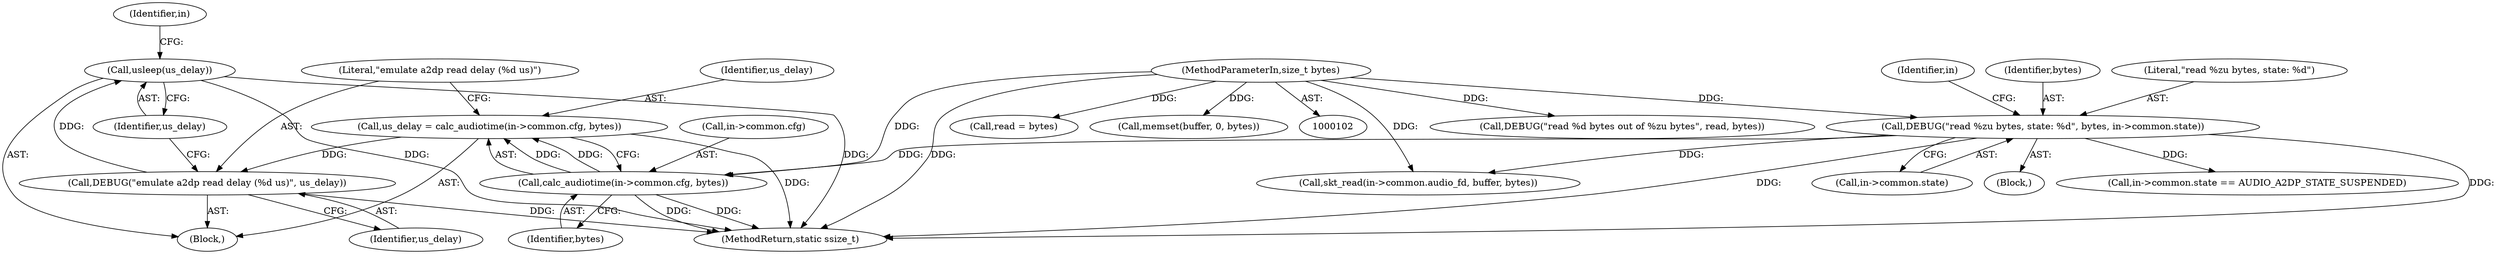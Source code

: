 digraph "0_Android_472271b153c5dc53c28beac55480a8d8434b2d5c_3@API" {
"1000182" [label="(Call,usleep(us_delay))"];
"1000179" [label="(Call,DEBUG(\"emulate a2dp read delay (%d us)\", us_delay))"];
"1000170" [label="(Call,us_delay = calc_audiotime(in->common.cfg, bytes))"];
"1000172" [label="(Call,calc_audiotime(in->common.cfg, bytes))"];
"1000114" [label="(Call,DEBUG(\"read %zu bytes, state: %d\", bytes, in->common.state))"];
"1000105" [label="(MethodParameterIn,size_t bytes)"];
"1000173" [label="(Call,in->common.cfg)"];
"1000116" [label="(Identifier,bytes)"];
"1000267" [label="(Call,DEBUG(\"read %d bytes out of %zu bytes\", read, bytes))"];
"1000114" [label="(Call,DEBUG(\"read %zu bytes, state: %d\", bytes, in->common.state))"];
"1000168" [label="(Block,)"];
"1000218" [label="(Call,skt_read(in->common.audio_fd, buffer, bytes))"];
"1000123" [label="(Call,in->common.state == AUDIO_A2DP_STATE_SUSPENDED)"];
"1000264" [label="(Call,read = bytes)"];
"1000115" [label="(Literal,\"read %zu bytes, state: %d\")"];
"1000182" [label="(Call,usleep(us_delay))"];
"1000105" [label="(MethodParameterIn,size_t bytes)"];
"1000171" [label="(Identifier,us_delay)"];
"1000183" [label="(Identifier,us_delay)"];
"1000178" [label="(Identifier,bytes)"];
"1000126" [label="(Identifier,in)"];
"1000117" [label="(Call,in->common.state)"];
"1000170" [label="(Call,us_delay = calc_audiotime(in->common.cfg, bytes))"];
"1000273" [label="(MethodReturn,static ssize_t)"];
"1000106" [label="(Block,)"];
"1000260" [label="(Call,memset(buffer, 0, bytes))"];
"1000180" [label="(Literal,\"emulate a2dp read delay (%d us)\")"];
"1000188" [label="(Identifier,in)"];
"1000172" [label="(Call,calc_audiotime(in->common.cfg, bytes))"];
"1000179" [label="(Call,DEBUG(\"emulate a2dp read delay (%d us)\", us_delay))"];
"1000181" [label="(Identifier,us_delay)"];
"1000182" -> "1000168"  [label="AST: "];
"1000182" -> "1000183"  [label="CFG: "];
"1000183" -> "1000182"  [label="AST: "];
"1000188" -> "1000182"  [label="CFG: "];
"1000182" -> "1000273"  [label="DDG: "];
"1000182" -> "1000273"  [label="DDG: "];
"1000179" -> "1000182"  [label="DDG: "];
"1000179" -> "1000168"  [label="AST: "];
"1000179" -> "1000181"  [label="CFG: "];
"1000180" -> "1000179"  [label="AST: "];
"1000181" -> "1000179"  [label="AST: "];
"1000183" -> "1000179"  [label="CFG: "];
"1000179" -> "1000273"  [label="DDG: "];
"1000170" -> "1000179"  [label="DDG: "];
"1000170" -> "1000168"  [label="AST: "];
"1000170" -> "1000172"  [label="CFG: "];
"1000171" -> "1000170"  [label="AST: "];
"1000172" -> "1000170"  [label="AST: "];
"1000180" -> "1000170"  [label="CFG: "];
"1000170" -> "1000273"  [label="DDG: "];
"1000172" -> "1000170"  [label="DDG: "];
"1000172" -> "1000170"  [label="DDG: "];
"1000172" -> "1000178"  [label="CFG: "];
"1000173" -> "1000172"  [label="AST: "];
"1000178" -> "1000172"  [label="AST: "];
"1000172" -> "1000273"  [label="DDG: "];
"1000172" -> "1000273"  [label="DDG: "];
"1000114" -> "1000172"  [label="DDG: "];
"1000105" -> "1000172"  [label="DDG: "];
"1000114" -> "1000106"  [label="AST: "];
"1000114" -> "1000117"  [label="CFG: "];
"1000115" -> "1000114"  [label="AST: "];
"1000116" -> "1000114"  [label="AST: "];
"1000117" -> "1000114"  [label="AST: "];
"1000126" -> "1000114"  [label="CFG: "];
"1000114" -> "1000273"  [label="DDG: "];
"1000114" -> "1000273"  [label="DDG: "];
"1000105" -> "1000114"  [label="DDG: "];
"1000114" -> "1000123"  [label="DDG: "];
"1000114" -> "1000218"  [label="DDG: "];
"1000105" -> "1000102"  [label="AST: "];
"1000105" -> "1000273"  [label="DDG: "];
"1000105" -> "1000218"  [label="DDG: "];
"1000105" -> "1000260"  [label="DDG: "];
"1000105" -> "1000264"  [label="DDG: "];
"1000105" -> "1000267"  [label="DDG: "];
}
